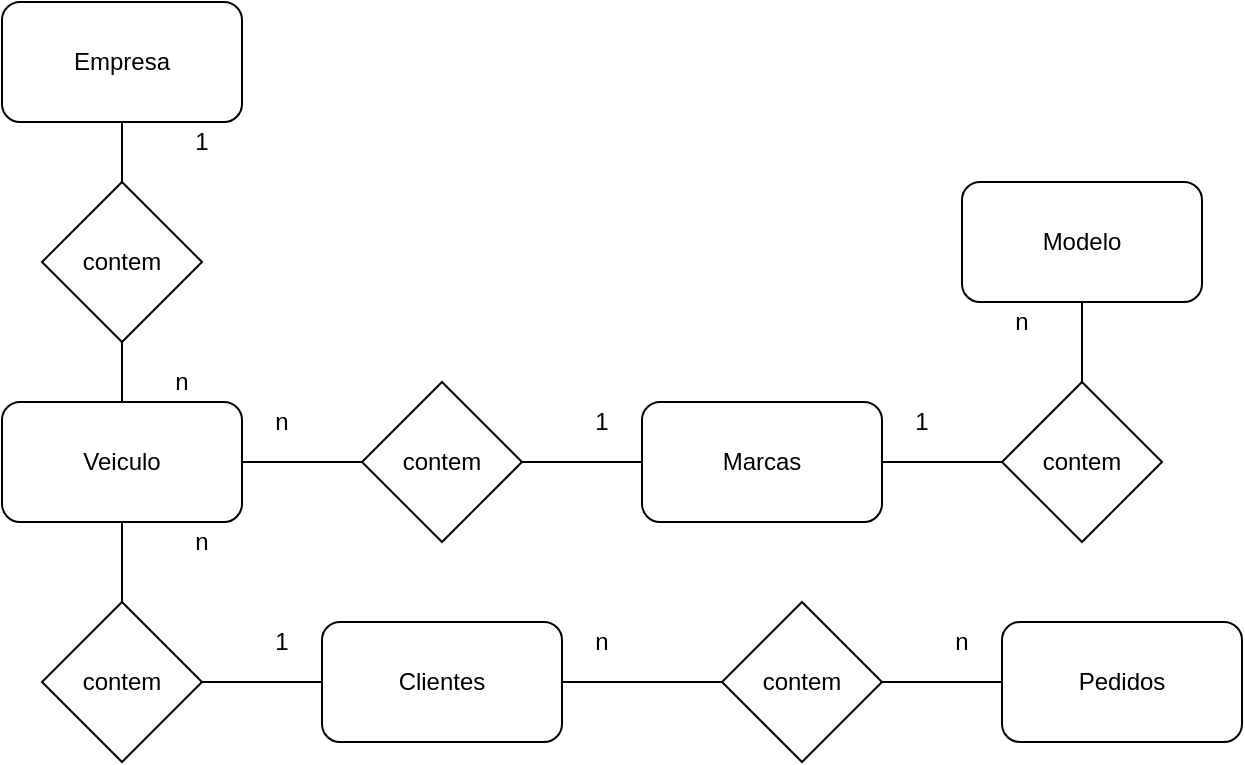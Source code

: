 <mxfile version="11.0.7" type="device"><diagram id="M_8b8_qgVCM0q9bCNoAc" name="Page-1"><mxGraphModel dx="942" dy="616" grid="1" gridSize="10" guides="1" tooltips="1" connect="1" arrows="1" fold="1" page="1" pageScale="1" pageWidth="827" pageHeight="1169" math="0" shadow="0"><root><mxCell id="0"/><mxCell id="1" parent="0"/><mxCell id="Z0-Bl7kgElTImOv8RWNM-3" style="edgeStyle=orthogonalEdgeStyle;rounded=0;orthogonalLoop=1;jettySize=auto;html=1;exitX=1;exitY=0.5;exitDx=0;exitDy=0;endArrow=none;endFill=0;" edge="1" parent="1" source="Z0-Bl7kgElTImOv8RWNM-2"><mxGeometry relative="1" as="geometry"><mxPoint x="300" y="510" as="targetPoint"/></mxGeometry></mxCell><mxCell id="Z0-Bl7kgElTImOv8RWNM-10" style="edgeStyle=orthogonalEdgeStyle;rounded=0;orthogonalLoop=1;jettySize=auto;html=1;endArrow=none;endFill=0;" edge="1" parent="1" source="Z0-Bl7kgElTImOv8RWNM-2"><mxGeometry relative="1" as="geometry"><mxPoint x="180" y="580" as="targetPoint"/></mxGeometry></mxCell><mxCell id="Z0-Bl7kgElTImOv8RWNM-31" style="edgeStyle=orthogonalEdgeStyle;rounded=0;orthogonalLoop=1;jettySize=auto;html=1;endArrow=none;endFill=0;" edge="1" parent="1" source="Z0-Bl7kgElTImOv8RWNM-2" target="Z0-Bl7kgElTImOv8RWNM-29"><mxGeometry relative="1" as="geometry"/></mxCell><mxCell id="Z0-Bl7kgElTImOv8RWNM-2" value="Veiculo" style="rounded=1;whiteSpace=wrap;html=1;" vertex="1" parent="1"><mxGeometry x="120" y="480" width="120" height="60" as="geometry"/></mxCell><mxCell id="Z0-Bl7kgElTImOv8RWNM-6" style="edgeStyle=orthogonalEdgeStyle;rounded=0;orthogonalLoop=1;jettySize=auto;html=1;endArrow=none;endFill=0;" edge="1" parent="1" source="Z0-Bl7kgElTImOv8RWNM-4"><mxGeometry relative="1" as="geometry"><mxPoint x="440" y="510" as="targetPoint"/></mxGeometry></mxCell><mxCell id="Z0-Bl7kgElTImOv8RWNM-4" value="contem" style="rhombus;whiteSpace=wrap;html=1;" vertex="1" parent="1"><mxGeometry x="300" y="470" width="80" height="80" as="geometry"/></mxCell><mxCell id="Z0-Bl7kgElTImOv8RWNM-13" style="edgeStyle=orthogonalEdgeStyle;rounded=0;orthogonalLoop=1;jettySize=auto;html=1;entryX=0;entryY=0.5;entryDx=0;entryDy=0;endArrow=none;endFill=0;" edge="1" parent="1" source="Z0-Bl7kgElTImOv8RWNM-5" target="Z0-Bl7kgElTImOv8RWNM-12"><mxGeometry relative="1" as="geometry"/></mxCell><mxCell id="Z0-Bl7kgElTImOv8RWNM-5" value="Marcas" style="rounded=1;whiteSpace=wrap;html=1;" vertex="1" parent="1"><mxGeometry x="440" y="480" width="120" height="60" as="geometry"/></mxCell><mxCell id="Z0-Bl7kgElTImOv8RWNM-17" style="edgeStyle=orthogonalEdgeStyle;rounded=0;orthogonalLoop=1;jettySize=auto;html=1;entryX=0;entryY=0.5;entryDx=0;entryDy=0;endArrow=none;endFill=0;" edge="1" parent="1" source="Z0-Bl7kgElTImOv8RWNM-8" target="Z0-Bl7kgElTImOv8RWNM-16"><mxGeometry relative="1" as="geometry"/></mxCell><mxCell id="Z0-Bl7kgElTImOv8RWNM-8" value="Clientes" style="rounded=1;whiteSpace=wrap;html=1;" vertex="1" parent="1"><mxGeometry x="280" y="590" width="120" height="60" as="geometry"/></mxCell><mxCell id="Z0-Bl7kgElTImOv8RWNM-11" style="edgeStyle=orthogonalEdgeStyle;rounded=0;orthogonalLoop=1;jettySize=auto;html=1;endArrow=none;endFill=0;" edge="1" parent="1" source="Z0-Bl7kgElTImOv8RWNM-9" target="Z0-Bl7kgElTImOv8RWNM-8"><mxGeometry relative="1" as="geometry"/></mxCell><mxCell id="Z0-Bl7kgElTImOv8RWNM-9" value="contem" style="rhombus;whiteSpace=wrap;html=1;" vertex="1" parent="1"><mxGeometry x="140" y="580" width="80" height="80" as="geometry"/></mxCell><mxCell id="Z0-Bl7kgElTImOv8RWNM-14" style="edgeStyle=orthogonalEdgeStyle;rounded=0;orthogonalLoop=1;jettySize=auto;html=1;endArrow=none;endFill=0;" edge="1" parent="1" source="Z0-Bl7kgElTImOv8RWNM-12"><mxGeometry relative="1" as="geometry"><mxPoint x="660" y="430" as="targetPoint"/></mxGeometry></mxCell><mxCell id="Z0-Bl7kgElTImOv8RWNM-12" value="contem" style="rhombus;whiteSpace=wrap;html=1;" vertex="1" parent="1"><mxGeometry x="620" y="470" width="80" height="80" as="geometry"/></mxCell><mxCell id="Z0-Bl7kgElTImOv8RWNM-15" value="Modelo" style="rounded=1;whiteSpace=wrap;html=1;" vertex="1" parent="1"><mxGeometry x="600" y="370" width="120" height="60" as="geometry"/></mxCell><mxCell id="Z0-Bl7kgElTImOv8RWNM-18" style="edgeStyle=orthogonalEdgeStyle;rounded=0;orthogonalLoop=1;jettySize=auto;html=1;endArrow=none;endFill=0;" edge="1" parent="1" source="Z0-Bl7kgElTImOv8RWNM-16"><mxGeometry relative="1" as="geometry"><mxPoint x="620" y="620" as="targetPoint"/></mxGeometry></mxCell><mxCell id="Z0-Bl7kgElTImOv8RWNM-16" value="contem" style="rhombus;whiteSpace=wrap;html=1;" vertex="1" parent="1"><mxGeometry x="480" y="580" width="80" height="80" as="geometry"/></mxCell><mxCell id="Z0-Bl7kgElTImOv8RWNM-19" value="Pedidos" style="rounded=1;whiteSpace=wrap;html=1;" vertex="1" parent="1"><mxGeometry x="620" y="590" width="120" height="60" as="geometry"/></mxCell><mxCell id="Z0-Bl7kgElTImOv8RWNM-20" value="n" style="text;html=1;strokeColor=none;fillColor=none;align=center;verticalAlign=middle;whiteSpace=wrap;rounded=0;" vertex="1" parent="1"><mxGeometry x="240" y="480" width="40" height="20" as="geometry"/></mxCell><mxCell id="Z0-Bl7kgElTImOv8RWNM-21" value="1" style="text;html=1;strokeColor=none;fillColor=none;align=center;verticalAlign=middle;whiteSpace=wrap;rounded=0;" vertex="1" parent="1"><mxGeometry x="400" y="480" width="40" height="20" as="geometry"/></mxCell><mxCell id="Z0-Bl7kgElTImOv8RWNM-22" value="1" style="text;html=1;strokeColor=none;fillColor=none;align=center;verticalAlign=middle;whiteSpace=wrap;rounded=0;" vertex="1" parent="1"><mxGeometry x="560" y="480" width="40" height="20" as="geometry"/></mxCell><mxCell id="Z0-Bl7kgElTImOv8RWNM-23" value="n" style="text;html=1;strokeColor=none;fillColor=none;align=center;verticalAlign=middle;whiteSpace=wrap;rounded=0;" vertex="1" parent="1"><mxGeometry x="610" y="430" width="40" height="20" as="geometry"/></mxCell><mxCell id="Z0-Bl7kgElTImOv8RWNM-24" value="n" style="text;html=1;strokeColor=none;fillColor=none;align=center;verticalAlign=middle;whiteSpace=wrap;rounded=0;" vertex="1" parent="1"><mxGeometry x="200" y="540" width="40" height="20" as="geometry"/></mxCell><mxCell id="Z0-Bl7kgElTImOv8RWNM-25" value="1" style="text;html=1;strokeColor=none;fillColor=none;align=center;verticalAlign=middle;whiteSpace=wrap;rounded=0;" vertex="1" parent="1"><mxGeometry x="240" y="590" width="40" height="20" as="geometry"/></mxCell><mxCell id="Z0-Bl7kgElTImOv8RWNM-26" value="n" style="text;html=1;strokeColor=none;fillColor=none;align=center;verticalAlign=middle;whiteSpace=wrap;rounded=0;" vertex="1" parent="1"><mxGeometry x="400" y="590" width="40" height="20" as="geometry"/></mxCell><mxCell id="Z0-Bl7kgElTImOv8RWNM-27" value="n" style="text;html=1;strokeColor=none;fillColor=none;align=center;verticalAlign=middle;whiteSpace=wrap;rounded=0;" vertex="1" parent="1"><mxGeometry x="580" y="590" width="40" height="20" as="geometry"/></mxCell><mxCell id="Z0-Bl7kgElTImOv8RWNM-30" style="edgeStyle=orthogonalEdgeStyle;rounded=0;orthogonalLoop=1;jettySize=auto;html=1;endArrow=none;endFill=0;" edge="1" parent="1" source="Z0-Bl7kgElTImOv8RWNM-28" target="Z0-Bl7kgElTImOv8RWNM-29"><mxGeometry relative="1" as="geometry"/></mxCell><mxCell id="Z0-Bl7kgElTImOv8RWNM-28" value="Empresa" style="rounded=1;whiteSpace=wrap;html=1;" vertex="1" parent="1"><mxGeometry x="120" y="280" width="120" height="60" as="geometry"/></mxCell><mxCell id="Z0-Bl7kgElTImOv8RWNM-29" value="contem" style="rhombus;whiteSpace=wrap;html=1;" vertex="1" parent="1"><mxGeometry x="140" y="370" width="80" height="80" as="geometry"/></mxCell><mxCell id="Z0-Bl7kgElTImOv8RWNM-32" value="1" style="text;html=1;strokeColor=none;fillColor=none;align=center;verticalAlign=middle;whiteSpace=wrap;rounded=0;" vertex="1" parent="1"><mxGeometry x="200" y="340" width="40" height="20" as="geometry"/></mxCell><mxCell id="Z0-Bl7kgElTImOv8RWNM-33" value="n" style="text;html=1;strokeColor=none;fillColor=none;align=center;verticalAlign=middle;whiteSpace=wrap;rounded=0;" vertex="1" parent="1"><mxGeometry x="190" y="460" width="40" height="20" as="geometry"/></mxCell></root></mxGraphModel></diagram><diagram id="fU_utiTpjYM6zLL5we0o" name="Page-2"><mxGraphModel dx="942" dy="616" grid="1" gridSize="10" guides="1" tooltips="1" connect="1" arrows="1" fold="1" page="1" pageScale="1" pageWidth="827" pageHeight="1169" math="0" shadow="0"><root><mxCell id="O74nRvGgHkEewm7cpD4l-0"/><mxCell id="O74nRvGgHkEewm7cpD4l-1" parent="O74nRvGgHkEewm7cpD4l-0"/><mxCell id="O74nRvGgHkEewm7cpD4l-2" value="Veiculos" style="swimlane;fontStyle=0;childLayout=stackLayout;horizontal=1;startSize=26;fillColor=#e0e0e0;horizontalStack=0;resizeParent=1;resizeParentMax=0;resizeLast=0;collapsible=1;marginBottom=0;swimlaneFillColor=#ffffff;align=center;fontSize=14;" vertex="1" parent="O74nRvGgHkEewm7cpD4l-1"><mxGeometry x="80" y="40" width="160" height="134" as="geometry"/></mxCell><mxCell id="O74nRvGgHkEewm7cpD4l-3" value="IdVeiculo : int" style="shape=partialRectangle;top=0;left=0;right=0;bottom=1;align=left;verticalAlign=middle;fillColor=none;spacingLeft=34;spacingRight=4;overflow=hidden;rotatable=0;points=[[0,0.5],[1,0.5]];portConstraint=eastwest;dropTarget=0;fontStyle=5;fontSize=12;" vertex="1" parent="O74nRvGgHkEewm7cpD4l-2"><mxGeometry y="26" width="160" height="30" as="geometry"/></mxCell><mxCell id="O74nRvGgHkEewm7cpD4l-4" value="PK" style="shape=partialRectangle;top=0;left=0;bottom=0;fillColor=none;align=left;verticalAlign=middle;spacingLeft=4;spacingRight=4;overflow=hidden;rotatable=0;points=[];portConstraint=eastwest;part=1;fontSize=12;" vertex="1" connectable="0" parent="O74nRvGgHkEewm7cpD4l-3"><mxGeometry width="30" height="30" as="geometry"/></mxCell><mxCell id="O74nRvGgHkEewm7cpD4l-5" value="IdMarca: int" style="shape=partialRectangle;top=0;left=0;right=0;bottom=0;align=left;verticalAlign=top;fillColor=none;spacingLeft=34;spacingRight=4;overflow=hidden;rotatable=0;points=[[0,0.5],[1,0.5]];portConstraint=eastwest;dropTarget=0;fontSize=12;" vertex="1" parent="O74nRvGgHkEewm7cpD4l-2"><mxGeometry y="56" width="160" height="26" as="geometry"/></mxCell><mxCell id="O74nRvGgHkEewm7cpD4l-6" value="FK" style="shape=partialRectangle;top=0;left=0;bottom=0;fillColor=none;align=left;verticalAlign=top;spacingLeft=4;spacingRight=4;overflow=hidden;rotatable=0;points=[];portConstraint=eastwest;part=1;fontSize=12;" vertex="1" connectable="0" parent="O74nRvGgHkEewm7cpD4l-5"><mxGeometry width="30" height="26" as="geometry"/></mxCell><mxCell id="O74nRvGgHkEewm7cpD4l-7" value="IdCliente : int" style="shape=partialRectangle;top=0;left=0;right=0;bottom=0;align=left;verticalAlign=top;fillColor=none;spacingLeft=34;spacingRight=4;overflow=hidden;rotatable=0;points=[[0,0.5],[1,0.5]];portConstraint=eastwest;dropTarget=0;fontSize=12;" vertex="1" parent="O74nRvGgHkEewm7cpD4l-2"><mxGeometry y="82" width="160" height="26" as="geometry"/></mxCell><mxCell id="O74nRvGgHkEewm7cpD4l-8" value="FK" style="shape=partialRectangle;top=0;left=0;bottom=0;fillColor=none;align=left;verticalAlign=top;spacingLeft=4;spacingRight=4;overflow=hidden;rotatable=0;points=[];portConstraint=eastwest;part=1;fontSize=12;" vertex="1" connectable="0" parent="O74nRvGgHkEewm7cpD4l-7"><mxGeometry width="30" height="26" as="geometry"/></mxCell><mxCell id="O74nRvGgHkEewm7cpD4l-9" value="Placa : long" style="shape=partialRectangle;top=0;left=0;right=0;bottom=0;align=left;verticalAlign=top;fillColor=none;spacingLeft=34;spacingRight=4;overflow=hidden;rotatable=0;points=[[0,0.5],[1,0.5]];portConstraint=eastwest;dropTarget=0;fontSize=12;" vertex="1" parent="O74nRvGgHkEewm7cpD4l-2"><mxGeometry y="108" width="160" height="26" as="geometry"/></mxCell><mxCell id="O74nRvGgHkEewm7cpD4l-10" value="" style="shape=partialRectangle;top=0;left=0;bottom=0;fillColor=none;align=left;verticalAlign=top;spacingLeft=4;spacingRight=4;overflow=hidden;rotatable=0;points=[];portConstraint=eastwest;part=1;fontSize=12;" vertex="1" connectable="0" parent="O74nRvGgHkEewm7cpD4l-9"><mxGeometry width="30" height="26" as="geometry"/></mxCell><mxCell id="O74nRvGgHkEewm7cpD4l-13" value="Pedidos" style="swimlane;fontStyle=0;childLayout=stackLayout;horizontal=1;startSize=26;fillColor=#e0e0e0;horizontalStack=0;resizeParent=1;resizeParentMax=0;resizeLast=0;collapsible=1;marginBottom=0;swimlaneFillColor=#ffffff;align=center;fontSize=14;" vertex="1" parent="O74nRvGgHkEewm7cpD4l-1"><mxGeometry x="610" y="40" width="160" height="160" as="geometry"/></mxCell><mxCell id="O74nRvGgHkEewm7cpD4l-14" value="IdPedidos : int" style="shape=partialRectangle;top=0;left=0;right=0;bottom=1;align=left;verticalAlign=middle;fillColor=none;spacingLeft=34;spacingRight=4;overflow=hidden;rotatable=0;points=[[0,0.5],[1,0.5]];portConstraint=eastwest;dropTarget=0;fontStyle=5;fontSize=12;" vertex="1" parent="O74nRvGgHkEewm7cpD4l-13"><mxGeometry y="26" width="160" height="30" as="geometry"/></mxCell><mxCell id="O74nRvGgHkEewm7cpD4l-15" value="PK" style="shape=partialRectangle;top=0;left=0;bottom=0;fillColor=none;align=left;verticalAlign=middle;spacingLeft=4;spacingRight=4;overflow=hidden;rotatable=0;points=[];portConstraint=eastwest;part=1;fontSize=12;" vertex="1" connectable="0" parent="O74nRvGgHkEewm7cpD4l-14"><mxGeometry width="30" height="30" as="geometry"/></mxCell><mxCell id="O74nRvGgHkEewm7cpD4l-16" value="IdCliente : int" style="shape=partialRectangle;top=0;left=0;right=0;bottom=0;align=left;verticalAlign=top;fillColor=none;spacingLeft=34;spacingRight=4;overflow=hidden;rotatable=0;points=[[0,0.5],[1,0.5]];portConstraint=eastwest;dropTarget=0;fontSize=12;" vertex="1" parent="O74nRvGgHkEewm7cpD4l-13"><mxGeometry y="56" width="160" height="26" as="geometry"/></mxCell><mxCell id="O74nRvGgHkEewm7cpD4l-17" value="FK" style="shape=partialRectangle;top=0;left=0;bottom=0;fillColor=none;align=left;verticalAlign=top;spacingLeft=4;spacingRight=4;overflow=hidden;rotatable=0;points=[];portConstraint=eastwest;part=1;fontSize=12;" vertex="1" connectable="0" parent="O74nRvGgHkEewm7cpD4l-16"><mxGeometry width="30" height="26" as="geometry"/></mxCell><mxCell id="O74nRvGgHkEewm7cpD4l-18" value="IdVeiculo: int" style="shape=partialRectangle;top=0;left=0;right=0;bottom=0;align=left;verticalAlign=top;fillColor=none;spacingLeft=34;spacingRight=4;overflow=hidden;rotatable=0;points=[[0,0.5],[1,0.5]];portConstraint=eastwest;dropTarget=0;fontSize=12;" vertex="1" parent="O74nRvGgHkEewm7cpD4l-13"><mxGeometry y="82" width="160" height="26" as="geometry"/></mxCell><mxCell id="O74nRvGgHkEewm7cpD4l-19" value="FK" style="shape=partialRectangle;top=0;left=0;bottom=0;fillColor=none;align=left;verticalAlign=top;spacingLeft=4;spacingRight=4;overflow=hidden;rotatable=0;points=[];portConstraint=eastwest;part=1;fontSize=12;" vertex="1" connectable="0" parent="O74nRvGgHkEewm7cpD4l-18"><mxGeometry width="30" height="26" as="geometry"/></mxCell><mxCell id="O74nRvGgHkEewm7cpD4l-20" value="DataEntrada: dateTime" style="shape=partialRectangle;top=0;left=0;right=0;bottom=0;align=left;verticalAlign=top;fillColor=none;spacingLeft=34;spacingRight=4;overflow=hidden;rotatable=0;points=[[0,0.5],[1,0.5]];portConstraint=eastwest;dropTarget=0;fontSize=12;" vertex="1" parent="O74nRvGgHkEewm7cpD4l-13"><mxGeometry y="108" width="160" height="26" as="geometry"/></mxCell><mxCell id="O74nRvGgHkEewm7cpD4l-21" value="" style="shape=partialRectangle;top=0;left=0;bottom=0;fillColor=none;align=left;verticalAlign=top;spacingLeft=4;spacingRight=4;overflow=hidden;rotatable=0;points=[];portConstraint=eastwest;part=1;fontSize=12;" vertex="1" connectable="0" parent="O74nRvGgHkEewm7cpD4l-20"><mxGeometry width="30" height="26" as="geometry"/></mxCell><mxCell id="O74nRvGgHkEewm7cpD4l-22" value="DataSaida: DateTime" style="shape=partialRectangle;top=0;left=0;right=0;bottom=0;align=left;verticalAlign=top;fillColor=none;spacingLeft=34;spacingRight=4;overflow=hidden;rotatable=0;points=[[0,0.5],[1,0.5]];portConstraint=eastwest;dropTarget=0;fontSize=12;" vertex="1" parent="O74nRvGgHkEewm7cpD4l-13"><mxGeometry y="134" width="160" height="26" as="geometry"/></mxCell><mxCell id="O74nRvGgHkEewm7cpD4l-23" value="" style="shape=partialRectangle;top=0;left=0;bottom=0;fillColor=none;align=left;verticalAlign=top;spacingLeft=4;spacingRight=4;overflow=hidden;rotatable=0;points=[];portConstraint=eastwest;part=1;fontSize=12;" vertex="1" connectable="0" parent="O74nRvGgHkEewm7cpD4l-22"><mxGeometry width="30" height="26" as="geometry"/></mxCell><mxCell id="O74nRvGgHkEewm7cpD4l-24" value="Clientes" style="swimlane;fontStyle=0;childLayout=stackLayout;horizontal=1;startSize=26;fillColor=#e0e0e0;horizontalStack=0;resizeParent=1;resizeParentMax=0;resizeLast=0;collapsible=1;marginBottom=0;swimlaneFillColor=#ffffff;align=center;fontSize=14;" vertex="1" parent="O74nRvGgHkEewm7cpD4l-1"><mxGeometry x="80" y="240" width="160" height="108" as="geometry"/></mxCell><mxCell id="O74nRvGgHkEewm7cpD4l-25" value="IdCliente: int" style="shape=partialRectangle;top=0;left=0;right=0;bottom=1;align=left;verticalAlign=middle;fillColor=none;spacingLeft=34;spacingRight=4;overflow=hidden;rotatable=0;points=[[0,0.5],[1,0.5]];portConstraint=eastwest;dropTarget=0;fontStyle=5;fontSize=12;" vertex="1" parent="O74nRvGgHkEewm7cpD4l-24"><mxGeometry y="26" width="160" height="30" as="geometry"/></mxCell><mxCell id="O74nRvGgHkEewm7cpD4l-26" value="PK" style="shape=partialRectangle;top=0;left=0;bottom=0;fillColor=none;align=left;verticalAlign=middle;spacingLeft=4;spacingRight=4;overflow=hidden;rotatable=0;points=[];portConstraint=eastwest;part=1;fontSize=12;" vertex="1" connectable="0" parent="O74nRvGgHkEewm7cpD4l-25"><mxGeometry width="30" height="30" as="geometry"/></mxCell><mxCell id="O74nRvGgHkEewm7cpD4l-27" value="Nome: string" style="shape=partialRectangle;top=0;left=0;right=0;bottom=0;align=left;verticalAlign=top;fillColor=none;spacingLeft=34;spacingRight=4;overflow=hidden;rotatable=0;points=[[0,0.5],[1,0.5]];portConstraint=eastwest;dropTarget=0;fontSize=12;" vertex="1" parent="O74nRvGgHkEewm7cpD4l-24"><mxGeometry y="56" width="160" height="26" as="geometry"/></mxCell><mxCell id="O74nRvGgHkEewm7cpD4l-28" value="" style="shape=partialRectangle;top=0;left=0;bottom=0;fillColor=none;align=left;verticalAlign=top;spacingLeft=4;spacingRight=4;overflow=hidden;rotatable=0;points=[];portConstraint=eastwest;part=1;fontSize=12;" vertex="1" connectable="0" parent="O74nRvGgHkEewm7cpD4l-27"><mxGeometry width="30" height="26" as="geometry"/></mxCell><mxCell id="O74nRvGgHkEewm7cpD4l-29" value="CPF: String" style="shape=partialRectangle;top=0;left=0;right=0;bottom=0;align=left;verticalAlign=top;fillColor=none;spacingLeft=34;spacingRight=4;overflow=hidden;rotatable=0;points=[[0,0.5],[1,0.5]];portConstraint=eastwest;dropTarget=0;fontSize=12;" vertex="1" parent="O74nRvGgHkEewm7cpD4l-24"><mxGeometry y="82" width="160" height="26" as="geometry"/></mxCell><mxCell id="O74nRvGgHkEewm7cpD4l-30" value="" style="shape=partialRectangle;top=0;left=0;bottom=0;fillColor=none;align=left;verticalAlign=top;spacingLeft=4;spacingRight=4;overflow=hidden;rotatable=0;points=[];portConstraint=eastwest;part=1;fontSize=12;" vertex="1" connectable="0" parent="O74nRvGgHkEewm7cpD4l-29"><mxGeometry width="30" height="26" as="geometry"/></mxCell><mxCell id="O74nRvGgHkEewm7cpD4l-35" value="Marca" style="swimlane;fontStyle=0;childLayout=stackLayout;horizontal=1;startSize=26;fillColor=#e0e0e0;horizontalStack=0;resizeParent=1;resizeParentMax=0;resizeLast=0;collapsible=1;marginBottom=0;swimlaneFillColor=#ffffff;align=center;fontSize=14;" vertex="1" parent="O74nRvGgHkEewm7cpD4l-1"><mxGeometry x="620" y="318" width="160" height="108" as="geometry"/></mxCell><mxCell id="O74nRvGgHkEewm7cpD4l-36" value="IdMarca : int" style="shape=partialRectangle;top=0;left=0;right=0;bottom=1;align=left;verticalAlign=middle;fillColor=none;spacingLeft=34;spacingRight=4;overflow=hidden;rotatable=0;points=[[0,0.5],[1,0.5]];portConstraint=eastwest;dropTarget=0;fontStyle=5;fontSize=12;" vertex="1" parent="O74nRvGgHkEewm7cpD4l-35"><mxGeometry y="26" width="160" height="30" as="geometry"/></mxCell><mxCell id="O74nRvGgHkEewm7cpD4l-37" value="PK" style="shape=partialRectangle;top=0;left=0;bottom=0;fillColor=none;align=left;verticalAlign=middle;spacingLeft=4;spacingRight=4;overflow=hidden;rotatable=0;points=[];portConstraint=eastwest;part=1;fontSize=12;" vertex="1" connectable="0" parent="O74nRvGgHkEewm7cpD4l-36"><mxGeometry width="30" height="30" as="geometry"/></mxCell><mxCell id="O74nRvGgHkEewm7cpD4l-38" value="Nome: string" style="shape=partialRectangle;top=0;left=0;right=0;bottom=0;align=left;verticalAlign=top;fillColor=none;spacingLeft=34;spacingRight=4;overflow=hidden;rotatable=0;points=[[0,0.5],[1,0.5]];portConstraint=eastwest;dropTarget=0;fontSize=12;" vertex="1" parent="O74nRvGgHkEewm7cpD4l-35"><mxGeometry y="56" width="160" height="26" as="geometry"/></mxCell><mxCell id="O74nRvGgHkEewm7cpD4l-39" value="" style="shape=partialRectangle;top=0;left=0;bottom=0;fillColor=none;align=left;verticalAlign=top;spacingLeft=4;spacingRight=4;overflow=hidden;rotatable=0;points=[];portConstraint=eastwest;part=1;fontSize=12;" vertex="1" connectable="0" parent="O74nRvGgHkEewm7cpD4l-38"><mxGeometry width="30" height="26" as="geometry"/></mxCell><mxCell id="O74nRvGgHkEewm7cpD4l-40" value="IdModelo : int" style="shape=partialRectangle;top=0;left=0;right=0;bottom=0;align=left;verticalAlign=top;fillColor=none;spacingLeft=34;spacingRight=4;overflow=hidden;rotatable=0;points=[[0,0.5],[1,0.5]];portConstraint=eastwest;dropTarget=0;fontSize=12;" vertex="1" parent="O74nRvGgHkEewm7cpD4l-35"><mxGeometry y="82" width="160" height="26" as="geometry"/></mxCell><mxCell id="O74nRvGgHkEewm7cpD4l-41" value="FK" style="shape=partialRectangle;top=0;left=0;bottom=0;fillColor=none;align=left;verticalAlign=top;spacingLeft=4;spacingRight=4;overflow=hidden;rotatable=0;points=[];portConstraint=eastwest;part=1;fontSize=12;" vertex="1" connectable="0" parent="O74nRvGgHkEewm7cpD4l-40"><mxGeometry width="30" height="26" as="geometry"/></mxCell><mxCell id="O74nRvGgHkEewm7cpD4l-46" value="Modelo" style="swimlane;fontStyle=0;childLayout=stackLayout;horizontal=1;startSize=26;fillColor=#e0e0e0;horizontalStack=0;resizeParent=1;resizeParentMax=0;resizeLast=0;collapsible=1;marginBottom=0;swimlaneFillColor=#ffffff;align=center;fontSize=14;" vertex="1" parent="O74nRvGgHkEewm7cpD4l-1"><mxGeometry x="333" y="428" width="160" height="82" as="geometry"/></mxCell><mxCell id="O74nRvGgHkEewm7cpD4l-47" value="IdModelo: int" style="shape=partialRectangle;top=0;left=0;right=0;bottom=1;align=left;verticalAlign=middle;fillColor=none;spacingLeft=34;spacingRight=4;overflow=hidden;rotatable=0;points=[[0,0.5],[1,0.5]];portConstraint=eastwest;dropTarget=0;fontStyle=5;fontSize=12;" vertex="1" parent="O74nRvGgHkEewm7cpD4l-46"><mxGeometry y="26" width="160" height="30" as="geometry"/></mxCell><mxCell id="O74nRvGgHkEewm7cpD4l-48" value="PK" style="shape=partialRectangle;top=0;left=0;bottom=0;fillColor=none;align=left;verticalAlign=middle;spacingLeft=4;spacingRight=4;overflow=hidden;rotatable=0;points=[];portConstraint=eastwest;part=1;fontSize=12;" vertex="1" connectable="0" parent="O74nRvGgHkEewm7cpD4l-47"><mxGeometry width="30" height="30" as="geometry"/></mxCell><mxCell id="O74nRvGgHkEewm7cpD4l-49" value="Nome : string" style="shape=partialRectangle;top=0;left=0;right=0;bottom=0;align=left;verticalAlign=top;fillColor=none;spacingLeft=34;spacingRight=4;overflow=hidden;rotatable=0;points=[[0,0.5],[1,0.5]];portConstraint=eastwest;dropTarget=0;fontSize=12;" vertex="1" parent="O74nRvGgHkEewm7cpD4l-46"><mxGeometry y="56" width="160" height="26" as="geometry"/></mxCell><mxCell id="O74nRvGgHkEewm7cpD4l-50" value="" style="shape=partialRectangle;top=0;left=0;bottom=0;fillColor=none;align=left;verticalAlign=top;spacingLeft=4;spacingRight=4;overflow=hidden;rotatable=0;points=[];portConstraint=eastwest;part=1;fontSize=12;" vertex="1" connectable="0" parent="O74nRvGgHkEewm7cpD4l-49"><mxGeometry width="30" height="26" as="geometry"/></mxCell><mxCell id="O74nRvGgHkEewm7cpD4l-57" value="" style="edgeStyle=entityRelationEdgeStyle;fontSize=12;html=1;endArrow=ERoneToMany;" edge="1" parent="O74nRvGgHkEewm7cpD4l-1" source="O74nRvGgHkEewm7cpD4l-47" target="O74nRvGgHkEewm7cpD4l-2"><mxGeometry width="100" height="100" relative="1" as="geometry"><mxPoint x="410" y="400" as="sourcePoint"/><mxPoint x="510" y="300" as="targetPoint"/></mxGeometry></mxCell><mxCell id="O74nRvGgHkEewm7cpD4l-58" value="" style="edgeStyle=entityRelationEdgeStyle;fontSize=12;html=1;endArrow=ERoneToMany;entryX=0;entryY=0.5;entryDx=0;entryDy=0;exitX=1;exitY=0.5;exitDx=0;exitDy=0;" edge="1" parent="O74nRvGgHkEewm7cpD4l-1" source="O74nRvGgHkEewm7cpD4l-25" target="O74nRvGgHkEewm7cpD4l-7"><mxGeometry width="100" height="100" relative="1" as="geometry"><mxPoint x="20" y="530" as="sourcePoint"/><mxPoint x="430" y="240" as="targetPoint"/></mxGeometry></mxCell><mxCell id="O74nRvGgHkEewm7cpD4l-59" value="" style="edgeStyle=entityRelationEdgeStyle;fontSize=12;html=1;endArrow=ERoneToMany;entryX=0;entryY=0.5;entryDx=0;entryDy=0;" edge="1" parent="O74nRvGgHkEewm7cpD4l-1" target="O74nRvGgHkEewm7cpD4l-16"><mxGeometry width="100" height="100" relative="1" as="geometry"><mxPoint x="240" y="280" as="sourcePoint"/><mxPoint x="460" y="230" as="targetPoint"/></mxGeometry></mxCell><mxCell id="O74nRvGgHkEewm7cpD4l-60" value="" style="edgeStyle=entityRelationEdgeStyle;fontSize=12;html=1;endArrow=ERoneToMany;exitX=1;exitY=0.5;exitDx=0;exitDy=0;entryX=0;entryY=0.5;entryDx=0;entryDy=0;" edge="1" parent="O74nRvGgHkEewm7cpD4l-1" source="O74nRvGgHkEewm7cpD4l-3" target="O74nRvGgHkEewm7cpD4l-18"><mxGeometry width="100" height="100" relative="1" as="geometry"><mxPoint x="320" y="180" as="sourcePoint"/><mxPoint x="420" y="80" as="targetPoint"/></mxGeometry></mxCell></root></mxGraphModel></diagram></mxfile>